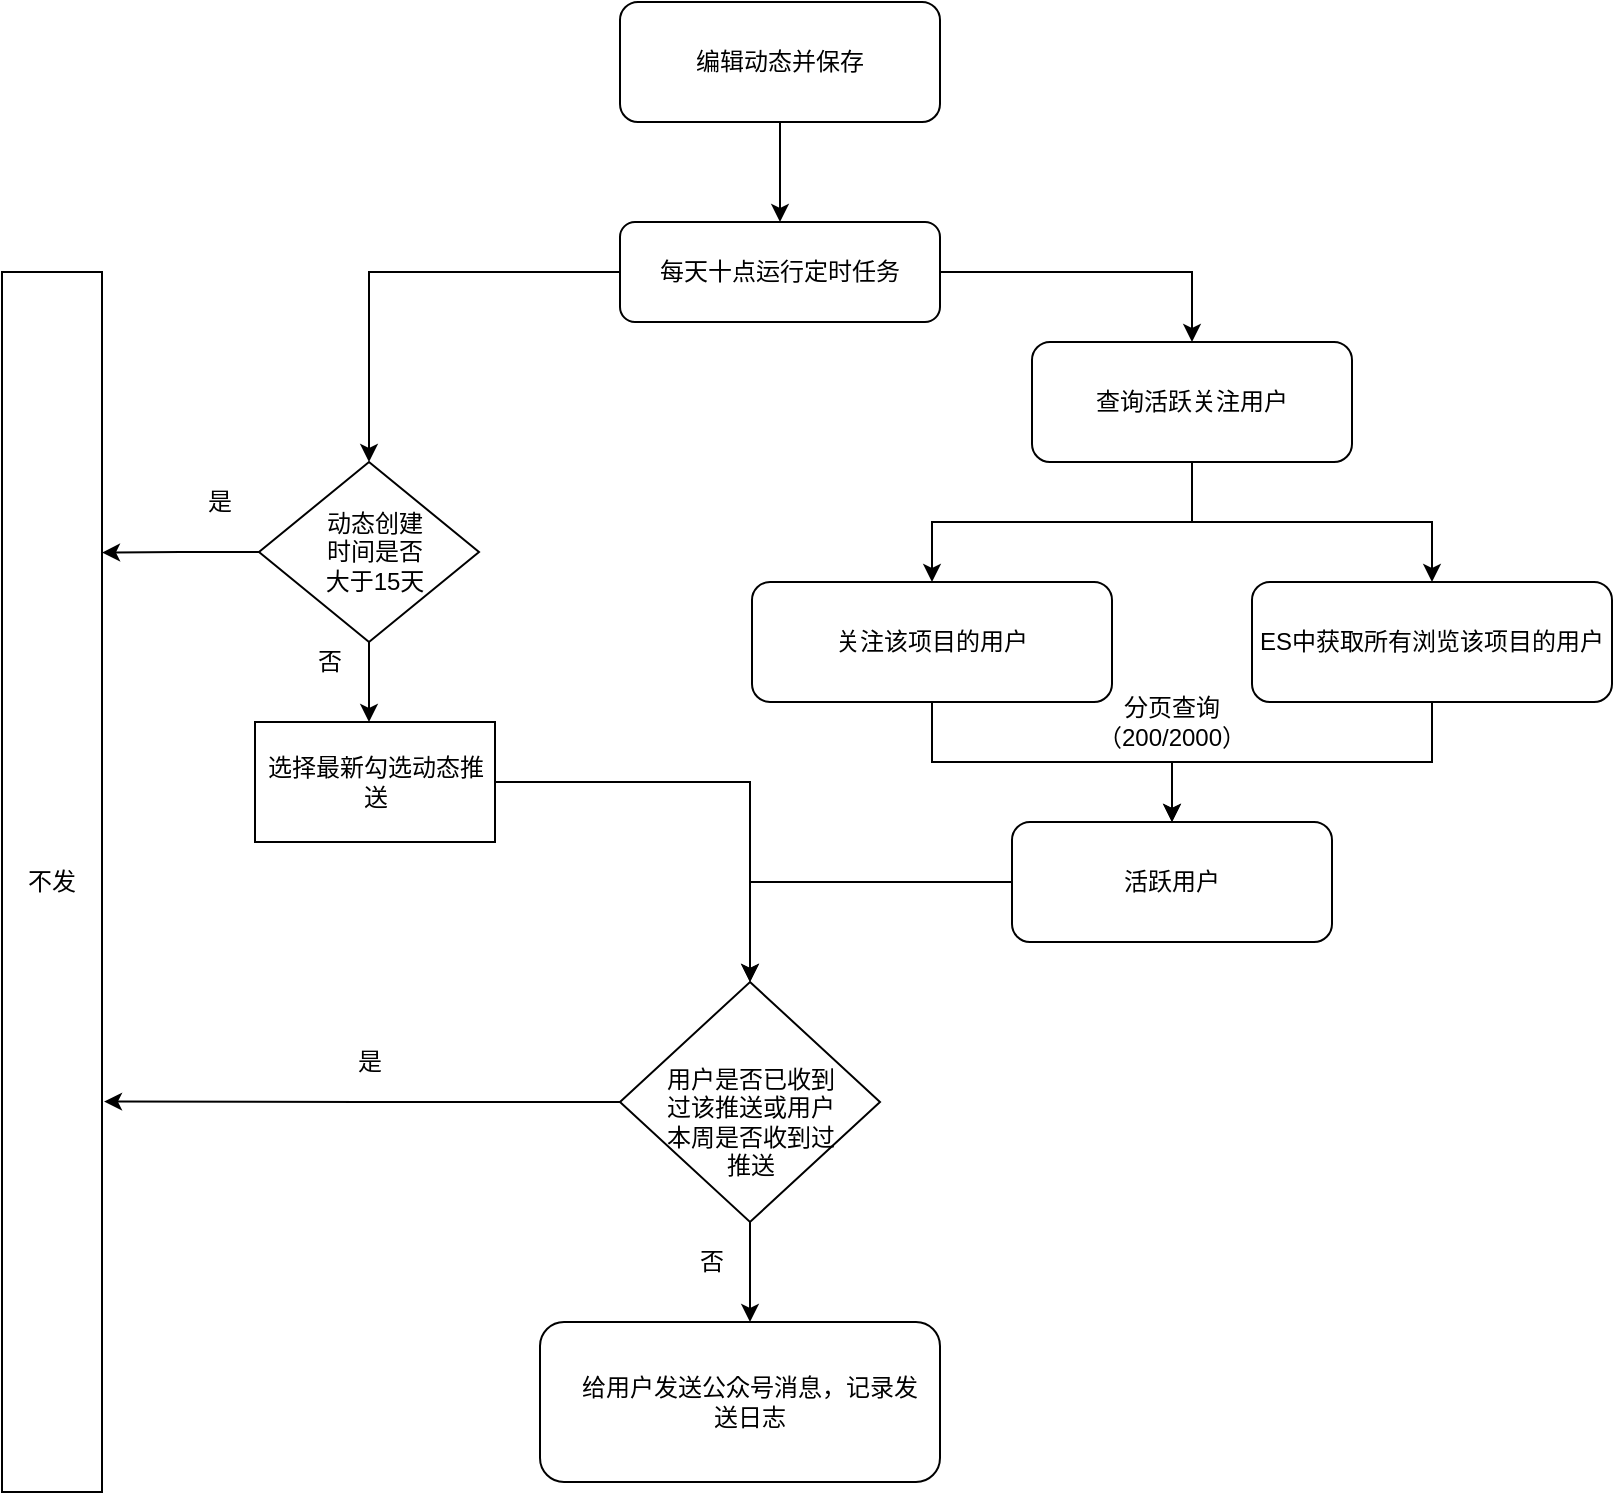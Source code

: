 <mxfile version="13.9.2" type="github">
  <diagram id="qIfgrf48usULbvZit5Jp" name="Page-1">
    <mxGraphModel dx="2062" dy="1122" grid="1" gridSize="10" guides="1" tooltips="1" connect="1" arrows="1" fold="1" page="1" pageScale="1" pageWidth="827" pageHeight="1169" math="0" shadow="0">
      <root>
        <mxCell id="0" />
        <mxCell id="1" parent="0" />
        <mxCell id="_AaWnk4IP3Bo8M6D1c1r-24" style="edgeStyle=orthogonalEdgeStyle;rounded=0;orthogonalLoop=1;jettySize=auto;html=1;entryX=0.5;entryY=0;entryDx=0;entryDy=0;" edge="1" parent="1" source="_AaWnk4IP3Bo8M6D1c1r-1" target="_AaWnk4IP3Bo8M6D1c1r-9">
          <mxGeometry relative="1" as="geometry" />
        </mxCell>
        <mxCell id="_AaWnk4IP3Bo8M6D1c1r-25" style="edgeStyle=orthogonalEdgeStyle;rounded=0;orthogonalLoop=1;jettySize=auto;html=1;" edge="1" parent="1" source="_AaWnk4IP3Bo8M6D1c1r-1" target="_AaWnk4IP3Bo8M6D1c1r-3">
          <mxGeometry relative="1" as="geometry" />
        </mxCell>
        <mxCell id="_AaWnk4IP3Bo8M6D1c1r-1" value="每天十点运行定时任务" style="rounded=1;whiteSpace=wrap;html=1;" vertex="1" parent="1">
          <mxGeometry x="444" y="210" width="160" height="50" as="geometry" />
        </mxCell>
        <mxCell id="_AaWnk4IP3Bo8M6D1c1r-8" style="edgeStyle=orthogonalEdgeStyle;rounded=0;orthogonalLoop=1;jettySize=auto;html=1;entryX=0.5;entryY=0;entryDx=0;entryDy=0;" edge="1" parent="1" source="_AaWnk4IP3Bo8M6D1c1r-3" target="_AaWnk4IP3Bo8M6D1c1r-5">
          <mxGeometry relative="1" as="geometry" />
        </mxCell>
        <mxCell id="_AaWnk4IP3Bo8M6D1c1r-54" style="edgeStyle=orthogonalEdgeStyle;rounded=0;orthogonalLoop=1;jettySize=auto;html=1;" edge="1" parent="1" source="_AaWnk4IP3Bo8M6D1c1r-3" target="_AaWnk4IP3Bo8M6D1c1r-4">
          <mxGeometry relative="1" as="geometry" />
        </mxCell>
        <mxCell id="_AaWnk4IP3Bo8M6D1c1r-3" value="查询活跃关注用户" style="rounded=1;whiteSpace=wrap;html=1;" vertex="1" parent="1">
          <mxGeometry x="650" y="270" width="160" height="60" as="geometry" />
        </mxCell>
        <mxCell id="_AaWnk4IP3Bo8M6D1c1r-56" style="edgeStyle=orthogonalEdgeStyle;rounded=0;orthogonalLoop=1;jettySize=auto;html=1;entryX=0.5;entryY=0;entryDx=0;entryDy=0;" edge="1" parent="1" source="_AaWnk4IP3Bo8M6D1c1r-4" target="_AaWnk4IP3Bo8M6D1c1r-20">
          <mxGeometry relative="1" as="geometry" />
        </mxCell>
        <mxCell id="_AaWnk4IP3Bo8M6D1c1r-4" value="ES中获取所有浏览该项目的用户" style="rounded=1;whiteSpace=wrap;html=1;" vertex="1" parent="1">
          <mxGeometry x="760" y="390" width="180" height="60" as="geometry" />
        </mxCell>
        <mxCell id="_AaWnk4IP3Bo8M6D1c1r-55" style="edgeStyle=orthogonalEdgeStyle;rounded=0;orthogonalLoop=1;jettySize=auto;html=1;" edge="1" parent="1" source="_AaWnk4IP3Bo8M6D1c1r-5" target="_AaWnk4IP3Bo8M6D1c1r-20">
          <mxGeometry relative="1" as="geometry" />
        </mxCell>
        <mxCell id="_AaWnk4IP3Bo8M6D1c1r-5" value="关注该项目的用户" style="rounded=1;whiteSpace=wrap;html=1;" vertex="1" parent="1">
          <mxGeometry x="510" y="390" width="180" height="60" as="geometry" />
        </mxCell>
        <mxCell id="_AaWnk4IP3Bo8M6D1c1r-7" value="分页查询&lt;br&gt;（200/2000）" style="text;html=1;strokeColor=none;fillColor=none;align=center;verticalAlign=middle;whiteSpace=wrap;rounded=0;" vertex="1" parent="1">
          <mxGeometry x="690" y="450" width="60" height="20" as="geometry" />
        </mxCell>
        <mxCell id="_AaWnk4IP3Bo8M6D1c1r-11" style="edgeStyle=orthogonalEdgeStyle;rounded=0;orthogonalLoop=1;jettySize=auto;html=1;" edge="1" parent="1" source="_AaWnk4IP3Bo8M6D1c1r-9">
          <mxGeometry relative="1" as="geometry">
            <mxPoint x="318.5" y="460" as="targetPoint" />
          </mxGeometry>
        </mxCell>
        <mxCell id="_AaWnk4IP3Bo8M6D1c1r-44" style="edgeStyle=orthogonalEdgeStyle;rounded=0;orthogonalLoop=1;jettySize=auto;html=1;entryX=1;entryY=0.23;entryDx=0;entryDy=0;entryPerimeter=0;" edge="1" parent="1" source="_AaWnk4IP3Bo8M6D1c1r-9" target="_AaWnk4IP3Bo8M6D1c1r-43">
          <mxGeometry relative="1" as="geometry" />
        </mxCell>
        <mxCell id="_AaWnk4IP3Bo8M6D1c1r-9" value="" style="rhombus;whiteSpace=wrap;html=1;" vertex="1" parent="1">
          <mxGeometry x="263.5" y="330" width="110" height="90" as="geometry" />
        </mxCell>
        <mxCell id="_AaWnk4IP3Bo8M6D1c1r-10" value="动态创建时间是否大于15天" style="text;html=1;strokeColor=none;fillColor=none;align=center;verticalAlign=middle;whiteSpace=wrap;rounded=0;" vertex="1" parent="1">
          <mxGeometry x="293.5" y="365" width="55" height="20" as="geometry" />
        </mxCell>
        <mxCell id="_AaWnk4IP3Bo8M6D1c1r-13" value="否" style="text;html=1;strokeColor=none;fillColor=none;align=center;verticalAlign=middle;whiteSpace=wrap;rounded=0;" vertex="1" parent="1">
          <mxGeometry x="278.5" y="420" width="40" height="20" as="geometry" />
        </mxCell>
        <mxCell id="_AaWnk4IP3Bo8M6D1c1r-14" value="是" style="text;html=1;strokeColor=none;fillColor=none;align=center;verticalAlign=middle;whiteSpace=wrap;rounded=0;" vertex="1" parent="1">
          <mxGeometry x="223.5" y="340" width="40" height="20" as="geometry" />
        </mxCell>
        <mxCell id="_AaWnk4IP3Bo8M6D1c1r-18" style="edgeStyle=orthogonalEdgeStyle;rounded=0;orthogonalLoop=1;jettySize=auto;html=1;entryX=0.5;entryY=0;entryDx=0;entryDy=0;" edge="1" parent="1" source="_AaWnk4IP3Bo8M6D1c1r-15" target="_AaWnk4IP3Bo8M6D1c1r-38">
          <mxGeometry relative="1" as="geometry">
            <mxPoint x="321.5" y="570" as="targetPoint" />
          </mxGeometry>
        </mxCell>
        <mxCell id="_AaWnk4IP3Bo8M6D1c1r-15" value="选择最新勾选动态推送" style="rounded=0;whiteSpace=wrap;html=1;" vertex="1" parent="1">
          <mxGeometry x="261.5" y="460" width="120" height="60" as="geometry" />
        </mxCell>
        <mxCell id="_AaWnk4IP3Bo8M6D1c1r-39" style="edgeStyle=orthogonalEdgeStyle;rounded=0;orthogonalLoop=1;jettySize=auto;html=1;entryX=0.5;entryY=0;entryDx=0;entryDy=0;" edge="1" parent="1" source="_AaWnk4IP3Bo8M6D1c1r-20" target="_AaWnk4IP3Bo8M6D1c1r-38">
          <mxGeometry relative="1" as="geometry" />
        </mxCell>
        <mxCell id="_AaWnk4IP3Bo8M6D1c1r-20" value="活跃用户" style="rounded=1;whiteSpace=wrap;html=1;" vertex="1" parent="1">
          <mxGeometry x="640" y="510" width="160" height="60" as="geometry" />
        </mxCell>
        <mxCell id="_AaWnk4IP3Bo8M6D1c1r-29" style="edgeStyle=orthogonalEdgeStyle;rounded=0;orthogonalLoop=1;jettySize=auto;html=1;entryX=0.5;entryY=0;entryDx=0;entryDy=0;" edge="1" parent="1" source="_AaWnk4IP3Bo8M6D1c1r-28" target="_AaWnk4IP3Bo8M6D1c1r-1">
          <mxGeometry relative="1" as="geometry" />
        </mxCell>
        <mxCell id="_AaWnk4IP3Bo8M6D1c1r-28" value="编辑动态并保存" style="rounded=1;whiteSpace=wrap;html=1;" vertex="1" parent="1">
          <mxGeometry x="444" y="100" width="160" height="60" as="geometry" />
        </mxCell>
        <mxCell id="_AaWnk4IP3Bo8M6D1c1r-46" style="edgeStyle=orthogonalEdgeStyle;rounded=0;orthogonalLoop=1;jettySize=auto;html=1;entryX=1.02;entryY=0.68;entryDx=0;entryDy=0;entryPerimeter=0;" edge="1" parent="1" source="_AaWnk4IP3Bo8M6D1c1r-38" target="_AaWnk4IP3Bo8M6D1c1r-43">
          <mxGeometry relative="1" as="geometry" />
        </mxCell>
        <mxCell id="_AaWnk4IP3Bo8M6D1c1r-48" style="edgeStyle=orthogonalEdgeStyle;rounded=0;orthogonalLoop=1;jettySize=auto;html=1;entryX=0.5;entryY=0;entryDx=0;entryDy=0;" edge="1" parent="1" source="_AaWnk4IP3Bo8M6D1c1r-38">
          <mxGeometry relative="1" as="geometry">
            <mxPoint x="509" y="760" as="targetPoint" />
          </mxGeometry>
        </mxCell>
        <mxCell id="_AaWnk4IP3Bo8M6D1c1r-38" value="" style="rhombus;whiteSpace=wrap;html=1;" vertex="1" parent="1">
          <mxGeometry x="444" y="590" width="130" height="120" as="geometry" />
        </mxCell>
        <mxCell id="_AaWnk4IP3Bo8M6D1c1r-40" value="用户是否已收到过该推送或用户本周是否收到过推送" style="text;html=1;strokeColor=none;fillColor=none;align=center;verticalAlign=middle;whiteSpace=wrap;rounded=0;" vertex="1" parent="1">
          <mxGeometry x="465.75" y="650" width="86.5" height="20" as="geometry" />
        </mxCell>
        <mxCell id="_AaWnk4IP3Bo8M6D1c1r-43" value="" style="rounded=0;whiteSpace=wrap;html=1;" vertex="1" parent="1">
          <mxGeometry x="135" y="235" width="50" height="610" as="geometry" />
        </mxCell>
        <mxCell id="_AaWnk4IP3Bo8M6D1c1r-45" value="不发" style="text;html=1;strokeColor=none;fillColor=none;align=center;verticalAlign=middle;whiteSpace=wrap;rounded=0;" vertex="1" parent="1">
          <mxGeometry x="140" y="530" width="40" height="20" as="geometry" />
        </mxCell>
        <mxCell id="_AaWnk4IP3Bo8M6D1c1r-47" value="是" style="text;html=1;strokeColor=none;fillColor=none;align=center;verticalAlign=middle;whiteSpace=wrap;rounded=0;" vertex="1" parent="1">
          <mxGeometry x="298.5" y="620" width="40" height="20" as="geometry" />
        </mxCell>
        <mxCell id="_AaWnk4IP3Bo8M6D1c1r-49" value="否" style="text;html=1;strokeColor=none;fillColor=none;align=center;verticalAlign=middle;whiteSpace=wrap;rounded=0;" vertex="1" parent="1">
          <mxGeometry x="470" y="720" width="40" height="20" as="geometry" />
        </mxCell>
        <mxCell id="_AaWnk4IP3Bo8M6D1c1r-51" value="" style="rounded=1;whiteSpace=wrap;html=1;" vertex="1" parent="1">
          <mxGeometry x="404" y="760" width="200" height="80" as="geometry" />
        </mxCell>
        <mxCell id="_AaWnk4IP3Bo8M6D1c1r-52" value="给用户发送公众号消息，记录发送日志" style="text;html=1;strokeColor=none;fillColor=none;align=center;verticalAlign=middle;whiteSpace=wrap;rounded=0;" vertex="1" parent="1">
          <mxGeometry x="424" y="790" width="170" height="20" as="geometry" />
        </mxCell>
      </root>
    </mxGraphModel>
  </diagram>
</mxfile>
